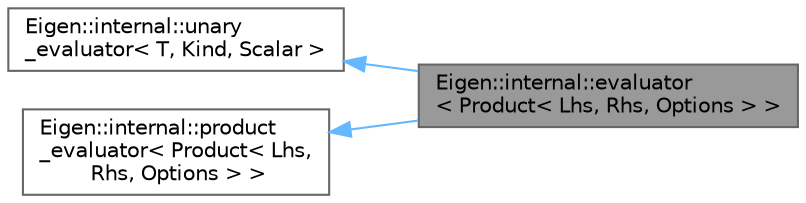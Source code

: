 digraph "Eigen::internal::evaluator&lt; Product&lt; Lhs, Rhs, Options &gt; &gt;"
{
 // LATEX_PDF_SIZE
  bgcolor="transparent";
  edge [fontname=Helvetica,fontsize=10,labelfontname=Helvetica,labelfontsize=10];
  node [fontname=Helvetica,fontsize=10,shape=box,height=0.2,width=0.4];
  rankdir="LR";
  Node1 [id="Node000001",label="Eigen::internal::evaluator\l\< Product\< Lhs, Rhs, Options \> \>",height=0.2,width=0.4,color="gray40", fillcolor="grey60", style="filled", fontcolor="black",tooltip=" "];
  Node2 -> Node1 [id="edge1_Node000001_Node000002",dir="back",color="steelblue1",style="solid",tooltip=" "];
  Node2 [id="Node000002",label="Eigen::internal::unary\l_evaluator\< T, Kind, Scalar \>",height=0.2,width=0.4,color="gray40", fillcolor="white", style="filled",URL="$struct_eigen_1_1internal_1_1unary__evaluator.html",tooltip=" "];
  Node3 -> Node1 [id="edge2_Node000001_Node000003",dir="back",color="steelblue1",style="solid",tooltip=" "];
  Node3 [id="Node000003",label="Eigen::internal::product\l_evaluator\< Product\< Lhs,\l Rhs, Options \> \>",height=0.2,width=0.4,color="gray40", fillcolor="white", style="filled",URL="$struct_eigen_1_1internal_1_1product__evaluator.html",tooltip=" "];
}
